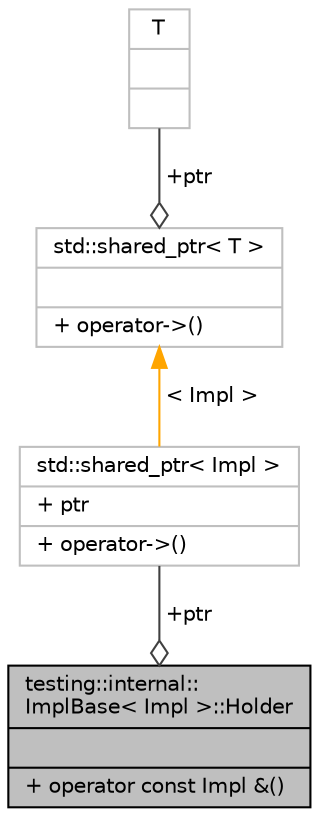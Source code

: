 digraph "testing::internal::ImplBase&lt; Impl &gt;::Holder"
{
 // INTERACTIVE_SVG=YES
 // LATEX_PDF_SIZE
  edge [fontname="Helvetica",fontsize="10",labelfontname="Helvetica",labelfontsize="10"];
  node [fontname="Helvetica",fontsize="10",shape=record];
  Node1 [label="{testing::internal::\lImplBase\< Impl \>::Holder\n||+ operator const Impl &()\l}",height=0.2,width=0.4,color="black", fillcolor="grey75", style="filled", fontcolor="black",tooltip=" "];
  Node2 -> Node1 [color="grey25",fontsize="10",style="solid",label=" +ptr" ,arrowhead="odiamond",fontname="Helvetica"];
  Node2 [label="{std::shared_ptr\< Impl \>\n|+ ptr\l|+ operator-\>()\l}",height=0.2,width=0.4,color="grey75", fillcolor="white", style="filled",tooltip=" "];
  Node3 -> Node2 [dir="back",color="orange",fontsize="10",style="solid",label=" \< Impl \>" ,fontname="Helvetica"];
  Node3 [label="{std::shared_ptr\< T \>\n||+ operator-\>()\l}",height=0.2,width=0.4,color="grey75", fillcolor="white", style="filled",tooltip="STL class."];
  Node4 -> Node3 [color="grey25",fontsize="10",style="solid",label=" +ptr" ,arrowhead="odiamond",fontname="Helvetica"];
  Node4 [label="{T\n||}",height=0.2,width=0.4,color="grey75", fillcolor="white", style="filled",tooltip=" "];
}
